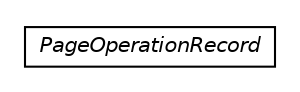#!/usr/local/bin/dot
#
# Class diagram 
# Generated by UMLGraph version R5_6-24-gf6e263 (http://www.umlgraph.org/)
#

digraph G {
	edge [fontname="Helvetica",fontsize=10,labelfontname="Helvetica",labelfontsize=10];
	node [fontname="Helvetica",fontsize=10,shape=plaintext];
	nodesep=0.25;
	ranksep=0.5;
	// com.orientechnologies.orient.core.storage.impl.local.paginated.wal.po.PageOperationRecord
	c318829 [label=<<table title="com.orientechnologies.orient.core.storage.impl.local.paginated.wal.po.PageOperationRecord" border="0" cellborder="1" cellspacing="0" cellpadding="2" port="p" href="./PageOperationRecord.html">
		<tr><td><table border="0" cellspacing="0" cellpadding="1">
<tr><td align="center" balign="center"><font face="Helvetica-Oblique"> PageOperationRecord </font></td></tr>
		</table></td></tr>
		</table>>, URL="./PageOperationRecord.html", fontname="Helvetica", fontcolor="black", fontsize=10.0];
}

